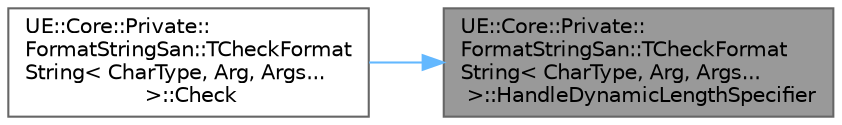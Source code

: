 digraph "UE::Core::Private::FormatStringSan::TCheckFormatString&lt; CharType, Arg, Args... &gt;::HandleDynamicLengthSpecifier"
{
 // INTERACTIVE_SVG=YES
 // LATEX_PDF_SIZE
  bgcolor="transparent";
  edge [fontname=Helvetica,fontsize=10,labelfontname=Helvetica,labelfontsize=10];
  node [fontname=Helvetica,fontsize=10,shape=box,height=0.2,width=0.4];
  rankdir="RL";
  Node1 [id="Node000001",label="UE::Core::Private::\lFormatStringSan::TCheckFormat\lString\< CharType, Arg, Args...\l \>::HandleDynamicLengthSpecifier",height=0.2,width=0.4,color="gray40", fillcolor="grey60", style="filled", fontcolor="black",tooltip=" "];
  Node1 -> Node2 [id="edge1_Node000001_Node000002",dir="back",color="steelblue1",style="solid",tooltip=" "];
  Node2 [id="Node000002",label="UE::Core::Private::\lFormatStringSan::TCheckFormat\lString\< CharType, Arg, Args...\l \>::Check",height=0.2,width=0.4,color="grey40", fillcolor="white", style="filled",URL="$df/da1/structUE_1_1Core_1_1Private_1_1FormatStringSan_1_1TCheckFormatString_3_01CharType_00_01Arg_00_01Args_8_8_8_01_4.html#aa338e6593af6b85bbb4aa9cf512c15a3",tooltip=" "];
}
